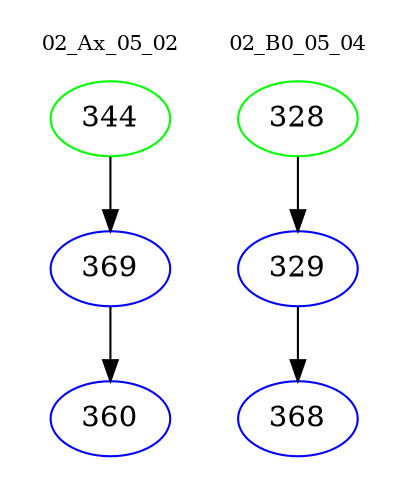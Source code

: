 digraph{
subgraph cluster_0 {
color = white
label = "02_Ax_05_02";
fontsize=10;
T0_344 [label="344", color="green"]
T0_344 -> T0_369 [color="black"]
T0_369 [label="369", color="blue"]
T0_369 -> T0_360 [color="black"]
T0_360 [label="360", color="blue"]
}
subgraph cluster_1 {
color = white
label = "02_B0_05_04";
fontsize=10;
T1_328 [label="328", color="green"]
T1_328 -> T1_329 [color="black"]
T1_329 [label="329", color="blue"]
T1_329 -> T1_368 [color="black"]
T1_368 [label="368", color="blue"]
}
}
